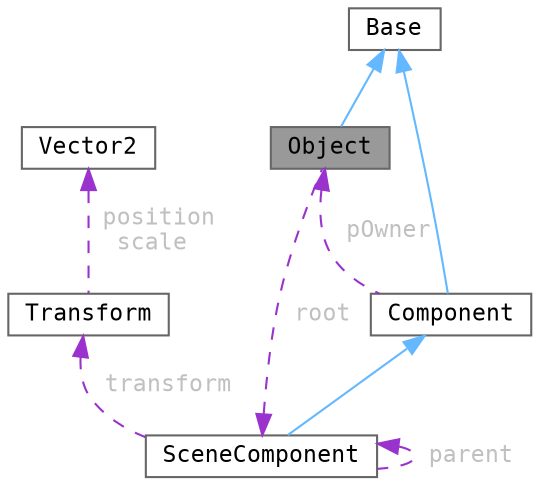 digraph "Object"
{
 // LATEX_PDF_SIZE
  bgcolor="transparent";
  edge [fontname=Consolas,fontsize=11,labelfontname=Helvetica,labelfontsize=10];
  node [fontname=Consolas,fontsize=11,shape=box,height=0.2,width=0.4];
  Node1 [id="Node000001",label="Object",height=0.2,width=0.4,color="gray40", fillcolor="grey60", style="filled", fontcolor="black",tooltip="ゲームオブジェクトの基底クラス"];
  Node2 -> Node1 [id="edge1_Node000001_Node000002",dir="back",color="steelblue1",style="solid",tooltip=" "];
  Node2 [id="Node000002",label="Base",height=0.2,width=0.4,color="gray40", fillcolor="white", style="filled",URL="$class_base.html",tooltip="基底クラス"];
  Node3 -> Node1 [id="edge2_Node000001_Node000003",dir="back",color="darkorchid3",style="dashed",tooltip=" ",label=" root",fontcolor="grey" ];
  Node3 [id="Node000003",label="SceneComponent",height=0.2,width=0.4,color="gray40", fillcolor="white", style="filled",URL="$class_scene_component.html",tooltip="シーン内のコンポーネントを表すクラス"];
  Node4 -> Node3 [id="edge3_Node000003_Node000004",dir="back",color="steelblue1",style="solid",tooltip=" "];
  Node4 [id="Node000004",label="Component",height=0.2,width=0.4,color="gray40", fillcolor="white", style="filled",URL="$class_component.html",tooltip="コンポーネントの基底クラス"];
  Node2 -> Node4 [id="edge4_Node000004_Node000002",dir="back",color="steelblue1",style="solid",tooltip=" "];
  Node1 -> Node4 [id="edge5_Node000004_Node000001",dir="back",color="darkorchid3",style="dashed",tooltip=" ",label=" pOwner",fontcolor="grey" ];
  Node5 -> Node3 [id="edge6_Node000003_Node000005",dir="back",color="darkorchid3",style="dashed",tooltip=" ",label=" transform",fontcolor="grey" ];
  Node5 [id="Node000005",label="Transform",height=0.2,width=0.4,color="gray40", fillcolor="white", style="filled",URL="$struct_transform.html",tooltip="位置、回転、スケールを表す構造体"];
  Node6 -> Node5 [id="edge7_Node000005_Node000006",dir="back",color="darkorchid3",style="dashed",tooltip=" ",label=" position\nscale",fontcolor="grey" ];
  Node6 [id="Node000006",label="Vector2",height=0.2,width=0.4,color="gray40", fillcolor="white", style="filled",URL="$struct_vector2.html",tooltip="2Dベクトルを表す構造体"];
  Node3 -> Node3 [id="edge8_Node000003_Node000003",dir="back",color="darkorchid3",style="dashed",tooltip=" ",label=" parent",fontcolor="grey" ];
}
